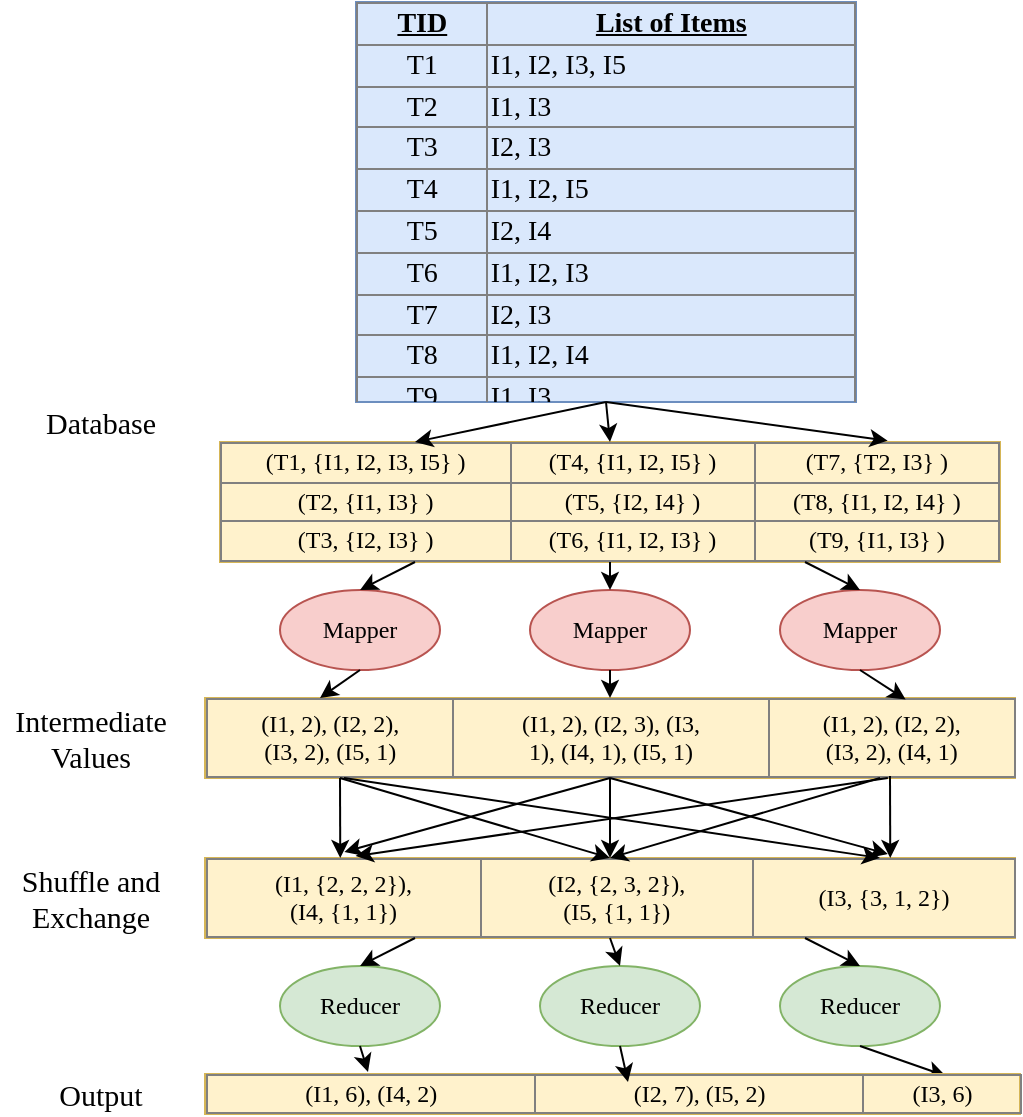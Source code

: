 <mxfile version="12.7.2" type="github">
  <diagram id="nwp3jRwFi9comezT7zNn" name="Page-1">
    <mxGraphModel dx="946" dy="625" grid="1" gridSize="10" guides="1" tooltips="1" connect="1" arrows="1" fold="1" page="1" pageScale="1" pageWidth="826" pageHeight="1169" math="0" shadow="0">
      <root>
        <mxCell id="0" />
        <mxCell id="1" parent="0" />
        <mxCell id="7hI3ZHlDznkyMSOQ73gp-8" value="&lt;table border=&quot;1&quot; width=&quot;100%&quot; style=&quot;width: 100% ; height: 100% ; border-collapse: collapse&quot;&gt;&lt;tbody style=&quot;font-size: 14px&quot;&gt;&lt;tr&gt;&lt;td align=&quot;center&quot;&gt;&lt;b&gt;&lt;u&gt;&lt;font face=&quot;Times New Roman&quot;&gt;TID&lt;/font&gt;&lt;/u&gt;&lt;/b&gt;&lt;/td&gt;&lt;td style=&quot;text-align: center&quot;&gt;&lt;b&gt;&lt;u&gt;&lt;font face=&quot;Times New Roman&quot;&gt;List of Items&lt;/font&gt;&lt;/u&gt;&lt;/b&gt;&lt;/td&gt;&lt;/tr&gt;&lt;tr&gt;&lt;td align=&quot;center&quot;&gt;&lt;font face=&quot;Times New Roman&quot;&gt;T1&lt;/font&gt;&lt;/td&gt;&lt;td&gt;&lt;font face=&quot;Times New Roman&quot;&gt;I1, I2, I3, I5&lt;/font&gt;&lt;/td&gt;&lt;/tr&gt;&lt;tr&gt;&lt;td align=&quot;center&quot;&gt;&lt;font face=&quot;Times New Roman&quot;&gt;T2&lt;/font&gt;&lt;/td&gt;&lt;td&gt;&lt;font face=&quot;Times New Roman&quot;&gt;I1, I3&lt;/font&gt;&lt;/td&gt;&lt;/tr&gt;&lt;tr&gt;&lt;td style=&quot;text-align: center&quot;&gt;&lt;font face=&quot;Times New Roman&quot;&gt;T3&lt;/font&gt;&lt;/td&gt;&lt;td&gt;&lt;font face=&quot;Times New Roman&quot;&gt;I2, I3&lt;/font&gt;&lt;/td&gt;&lt;/tr&gt;&lt;tr&gt;&lt;td style=&quot;text-align: center&quot;&gt;&lt;font face=&quot;Times New Roman&quot;&gt;T4&lt;/font&gt;&lt;/td&gt;&lt;td&gt;&lt;font face=&quot;Times New Roman&quot;&gt;I1, I2, I5&lt;/font&gt;&lt;/td&gt;&lt;/tr&gt;&lt;tr&gt;&lt;td style=&quot;text-align: center&quot;&gt;&lt;font face=&quot;Times New Roman&quot;&gt;T5&lt;/font&gt;&lt;/td&gt;&lt;td&gt;&lt;font face=&quot;Times New Roman&quot;&gt;I2, I4&lt;/font&gt;&lt;/td&gt;&lt;/tr&gt;&lt;tr&gt;&lt;td style=&quot;text-align: center&quot;&gt;&lt;font face=&quot;Times New Roman&quot;&gt;T6&lt;/font&gt;&lt;/td&gt;&lt;td&gt;&lt;font face=&quot;Times New Roman&quot;&gt;I1, I2, I3&lt;/font&gt;&lt;/td&gt;&lt;/tr&gt;&lt;tr&gt;&lt;td style=&quot;text-align: center&quot;&gt;&lt;font face=&quot;Times New Roman&quot;&gt;T7&lt;/font&gt;&lt;/td&gt;&lt;td&gt;&lt;font face=&quot;Times New Roman&quot;&gt;I2, I3&lt;/font&gt;&lt;/td&gt;&lt;/tr&gt;&lt;tr&gt;&lt;td style=&quot;text-align: center&quot;&gt;&lt;font face=&quot;Times New Roman&quot;&gt;T8&lt;/font&gt;&lt;/td&gt;&lt;td&gt;&lt;font face=&quot;Times New Roman&quot;&gt;I1, I2, I4&lt;/font&gt;&lt;/td&gt;&lt;/tr&gt;&lt;tr&gt;&lt;td style=&quot;text-align: center&quot;&gt;&lt;font face=&quot;Times New Roman&quot;&gt;T9&lt;/font&gt;&lt;/td&gt;&lt;td&gt;&lt;font face=&quot;Times New Roman&quot;&gt;I1, I3&lt;/font&gt;&lt;/td&gt;&lt;/tr&gt;&lt;/tbody&gt;&lt;/table&gt;" style="text;html=1;strokeColor=#6c8ebf;fillColor=#dae8fc;overflow=fill;rounded=0;shadow=0;align=left;" vertex="1" parent="1">
          <mxGeometry x="288" y="90" width="250" height="200" as="geometry" />
        </mxCell>
        <mxCell id="7hI3ZHlDznkyMSOQ73gp-9" value="&lt;table border=&quot;1&quot; width=&quot;100%&quot; style=&quot;width: 100% ; height: 100% ; border-collapse: collapse&quot;&gt;&lt;tbody&gt;&lt;tr&gt;&lt;td align=&quot;center&quot;&gt;(T1, {I1, I2, I3, I5} )&lt;/td&gt;&lt;td align=&quot;center&quot;&gt;(T4, {I1, I2, I5} )&lt;/td&gt;&lt;td align=&quot;center&quot;&gt;(T7, {T2, I3} )&lt;/td&gt;&lt;/tr&gt;&lt;tr&gt;&lt;td align=&quot;center&quot;&gt;(T2, {I1, I3} )&lt;/td&gt;&lt;td align=&quot;center&quot;&gt;(T5, {I2, I4} )&lt;/td&gt;&lt;td align=&quot;center&quot;&gt;(T8, {I1, I2, I4} )&lt;/td&gt;&lt;/tr&gt;&lt;tr&gt;&lt;td align=&quot;center&quot;&gt;(T3, {I2, I3} )&lt;/td&gt;&lt;td align=&quot;center&quot;&gt;(T6, {I1, I2, I3} )&lt;/td&gt;&lt;td align=&quot;center&quot;&gt;(T9, {I1, I3} )&lt;/td&gt;&lt;/tr&gt;&lt;/tbody&gt;&lt;/table&gt;" style="text;html=1;strokeColor=#d6b656;fillColor=#fff2cc;overflow=fill;rounded=0;shadow=0;align=left;fontFamily=Times New Roman;" vertex="1" parent="1">
          <mxGeometry x="220" y="310" width="390" height="60" as="geometry" />
        </mxCell>
        <mxCell id="7hI3ZHlDznkyMSOQ73gp-10" value="" style="endArrow=classic;html=1;exitX=0.5;exitY=1;exitDx=0;exitDy=0;entryX=0.25;entryY=0;entryDx=0;entryDy=0;" edge="1" parent="1" source="7hI3ZHlDznkyMSOQ73gp-8" target="7hI3ZHlDznkyMSOQ73gp-9">
          <mxGeometry width="50" height="50" relative="1" as="geometry">
            <mxPoint x="390" y="390" as="sourcePoint" />
            <mxPoint x="350" y="450" as="targetPoint" />
          </mxGeometry>
        </mxCell>
        <mxCell id="7hI3ZHlDznkyMSOQ73gp-11" value="" style="endArrow=classic;html=1;exitX=0.5;exitY=1;exitDx=0;exitDy=0;entryX=0.5;entryY=0;entryDx=0;entryDy=0;" edge="1" parent="1" source="7hI3ZHlDznkyMSOQ73gp-8" target="7hI3ZHlDznkyMSOQ73gp-9">
          <mxGeometry width="50" height="50" relative="1" as="geometry">
            <mxPoint x="390" y="390" as="sourcePoint" />
            <mxPoint x="440" y="340" as="targetPoint" />
          </mxGeometry>
        </mxCell>
        <mxCell id="7hI3ZHlDznkyMSOQ73gp-12" value="" style="endArrow=classic;html=1;exitX=0.5;exitY=1;exitDx=0;exitDy=0;entryX=0.856;entryY=-0.011;entryDx=0;entryDy=0;entryPerimeter=0;" edge="1" parent="1" source="7hI3ZHlDznkyMSOQ73gp-8" target="7hI3ZHlDznkyMSOQ73gp-9">
          <mxGeometry width="50" height="50" relative="1" as="geometry">
            <mxPoint x="390" y="390" as="sourcePoint" />
            <mxPoint x="440" y="340" as="targetPoint" />
          </mxGeometry>
        </mxCell>
        <mxCell id="7hI3ZHlDznkyMSOQ73gp-13" value="Mapper" style="ellipse;whiteSpace=wrap;html=1;rounded=0;shadow=0;strokeColor=#b85450;align=center;fontFamily=Times New Roman;fillColor=#f8cecc;" vertex="1" parent="1">
          <mxGeometry x="250" y="384" width="80" height="40" as="geometry" />
        </mxCell>
        <mxCell id="7hI3ZHlDznkyMSOQ73gp-14" value="Mapper" style="ellipse;whiteSpace=wrap;html=1;rounded=0;shadow=0;strokeColor=#b85450;align=center;fontFamily=Times New Roman;fillColor=#f8cecc;" vertex="1" parent="1">
          <mxGeometry x="375" y="384" width="80" height="40" as="geometry" />
        </mxCell>
        <mxCell id="7hI3ZHlDznkyMSOQ73gp-15" value="Mapper" style="ellipse;whiteSpace=wrap;html=1;rounded=0;shadow=0;strokeColor=#b85450;align=center;fontFamily=Times New Roman;fillColor=#f8cecc;" vertex="1" parent="1">
          <mxGeometry x="500" y="384" width="80" height="40" as="geometry" />
        </mxCell>
        <mxCell id="7hI3ZHlDznkyMSOQ73gp-16" value="" style="endArrow=classic;html=1;exitX=0.25;exitY=1;exitDx=0;exitDy=0;entryX=0.5;entryY=0;entryDx=0;entryDy=0;" edge="1" parent="1" source="7hI3ZHlDznkyMSOQ73gp-9" target="7hI3ZHlDznkyMSOQ73gp-13">
          <mxGeometry width="50" height="50" relative="1" as="geometry">
            <mxPoint x="390" y="390" as="sourcePoint" />
            <mxPoint x="440" y="340" as="targetPoint" />
          </mxGeometry>
        </mxCell>
        <mxCell id="7hI3ZHlDznkyMSOQ73gp-17" value="" style="endArrow=classic;html=1;exitX=0.5;exitY=1;exitDx=0;exitDy=0;entryX=0.5;entryY=0;entryDx=0;entryDy=0;" edge="1" parent="1" source="7hI3ZHlDznkyMSOQ73gp-9" target="7hI3ZHlDznkyMSOQ73gp-14">
          <mxGeometry width="50" height="50" relative="1" as="geometry">
            <mxPoint x="390" y="390" as="sourcePoint" />
            <mxPoint x="440" y="340" as="targetPoint" />
          </mxGeometry>
        </mxCell>
        <mxCell id="7hI3ZHlDznkyMSOQ73gp-18" value="" style="endArrow=classic;html=1;entryX=0.5;entryY=0;entryDx=0;entryDy=0;exitX=0.75;exitY=1;exitDx=0;exitDy=0;" edge="1" parent="1" source="7hI3ZHlDznkyMSOQ73gp-9" target="7hI3ZHlDznkyMSOQ73gp-15">
          <mxGeometry width="50" height="50" relative="1" as="geometry">
            <mxPoint x="390" y="390" as="sourcePoint" />
            <mxPoint x="440" y="340" as="targetPoint" />
          </mxGeometry>
        </mxCell>
        <mxCell id="7hI3ZHlDznkyMSOQ73gp-19" value="&lt;table border=&quot;1&quot; width=&quot;100%&quot; style=&quot;width: 100% ; height: 100% ; border-collapse: collapse&quot;&gt;&lt;tbody&gt;&lt;tr&gt;&lt;td align=&quot;center&quot;&gt;(I1, 2), (I2, 2), &lt;br&gt;(I3, 2), (I5, 1)&lt;/td&gt;&lt;td align=&quot;center&quot;&gt;(I1, 2), (I2, 3), (I3, &lt;br&gt;1), (I4, 1), (I5, 1)&lt;/td&gt;&lt;td align=&quot;center&quot;&gt;(I1, 2), (I2, 2), &lt;br&gt;(I3, 2), (I4, 1)&lt;/td&gt;&lt;/tr&gt;&lt;/tbody&gt;&lt;/table&gt;" style="text;html=1;strokeColor=#d6b656;fillColor=#fff2cc;overflow=fill;rounded=0;shadow=0;align=left;fontFamily=Times New Roman;" vertex="1" parent="1">
          <mxGeometry x="212.5" y="438" width="405" height="40" as="geometry" />
        </mxCell>
        <mxCell id="7hI3ZHlDznkyMSOQ73gp-20" value="" style="endArrow=classic;html=1;exitX=0.5;exitY=1;exitDx=0;exitDy=0;entryX=0.142;entryY=0;entryDx=0;entryDy=0;entryPerimeter=0;" edge="1" parent="1" source="7hI3ZHlDznkyMSOQ73gp-13" target="7hI3ZHlDznkyMSOQ73gp-19">
          <mxGeometry width="50" height="50" relative="1" as="geometry">
            <mxPoint x="327.5" y="384" as="sourcePoint" />
            <mxPoint x="290" y="404" as="targetPoint" />
          </mxGeometry>
        </mxCell>
        <mxCell id="7hI3ZHlDznkyMSOQ73gp-21" value="" style="endArrow=classic;html=1;exitX=0.5;exitY=1;exitDx=0;exitDy=0;" edge="1" parent="1" source="7hI3ZHlDznkyMSOQ73gp-14" target="7hI3ZHlDznkyMSOQ73gp-19">
          <mxGeometry width="50" height="50" relative="1" as="geometry">
            <mxPoint x="425" y="384" as="sourcePoint" />
            <mxPoint x="425" y="404" as="targetPoint" />
          </mxGeometry>
        </mxCell>
        <mxCell id="7hI3ZHlDznkyMSOQ73gp-22" value="" style="endArrow=classic;html=1;entryX=0.865;entryY=0.02;entryDx=0;entryDy=0;exitX=0.5;exitY=1;exitDx=0;exitDy=0;entryPerimeter=0;" edge="1" parent="1" source="7hI3ZHlDznkyMSOQ73gp-15" target="7hI3ZHlDznkyMSOQ73gp-19">
          <mxGeometry width="50" height="50" relative="1" as="geometry">
            <mxPoint x="522.5" y="384" as="sourcePoint" />
            <mxPoint x="560" y="404" as="targetPoint" />
          </mxGeometry>
        </mxCell>
        <mxCell id="7hI3ZHlDznkyMSOQ73gp-25" value="&lt;table border=&quot;1&quot; width=&quot;100%&quot; style=&quot;width: 100% ; height: 100% ; border-collapse: collapse&quot;&gt;&lt;tbody&gt;&lt;tr&gt;&lt;td align=&quot;center&quot;&gt;(I1, {2, 2, 2}),&lt;br&gt;(I4, {1, 1})&lt;/td&gt;&lt;td align=&quot;center&quot;&gt;(I2, {2, 3, 2}),&lt;br&gt;(I5, {1, 1})&lt;/td&gt;&lt;td align=&quot;center&quot;&gt;(I3, {3, 1, 2})&lt;/td&gt;&lt;/tr&gt;&lt;/tbody&gt;&lt;/table&gt;" style="text;html=1;strokeColor=#d6b656;fillColor=#fff2cc;overflow=fill;rounded=0;shadow=0;align=left;fontFamily=Times New Roman;" vertex="1" parent="1">
          <mxGeometry x="212.5" y="518" width="405" height="40" as="geometry" />
        </mxCell>
        <mxCell id="7hI3ZHlDznkyMSOQ73gp-26" value="" style="endArrow=classic;html=1;fontFamily=Times New Roman;entryX=0.167;entryY=0;entryDx=0;entryDy=0;entryPerimeter=0;" edge="1" parent="1" target="7hI3ZHlDznkyMSOQ73gp-25">
          <mxGeometry width="50" height="50" relative="1" as="geometry">
            <mxPoint x="280" y="478" as="sourcePoint" />
            <mxPoint x="440" y="438" as="targetPoint" />
          </mxGeometry>
        </mxCell>
        <mxCell id="7hI3ZHlDznkyMSOQ73gp-27" value="" style="endArrow=classic;html=1;fontFamily=Times New Roman;exitX=0.5;exitY=1;exitDx=0;exitDy=0;" edge="1" parent="1" source="7hI3ZHlDznkyMSOQ73gp-19" target="7hI3ZHlDznkyMSOQ73gp-25">
          <mxGeometry width="50" height="50" relative="1" as="geometry">
            <mxPoint x="290" y="488" as="sourcePoint" />
            <mxPoint x="290.135" y="528" as="targetPoint" />
          </mxGeometry>
        </mxCell>
        <mxCell id="7hI3ZHlDznkyMSOQ73gp-28" value="" style="endArrow=classic;html=1;fontFamily=Times New Roman;entryX=0.846;entryY=0;entryDx=0;entryDy=0;entryPerimeter=0;" edge="1" parent="1" target="7hI3ZHlDznkyMSOQ73gp-25">
          <mxGeometry width="50" height="50" relative="1" as="geometry">
            <mxPoint x="555" y="477" as="sourcePoint" />
            <mxPoint x="425" y="528" as="targetPoint" />
          </mxGeometry>
        </mxCell>
        <mxCell id="7hI3ZHlDznkyMSOQ73gp-29" value="" style="endArrow=classic;html=1;exitX=0.5;exitY=1;exitDx=0;exitDy=0;entryX=0.172;entryY=-0.075;entryDx=0;entryDy=0;entryPerimeter=0;" edge="1" parent="1" source="7hI3ZHlDznkyMSOQ73gp-19" target="7hI3ZHlDznkyMSOQ73gp-25">
          <mxGeometry width="50" height="50" relative="1" as="geometry">
            <mxPoint x="327.5" y="368" as="sourcePoint" />
            <mxPoint x="300" y="388" as="targetPoint" />
          </mxGeometry>
        </mxCell>
        <mxCell id="7hI3ZHlDznkyMSOQ73gp-30" value="" style="endArrow=classic;html=1;exitX=0.843;exitY=1;exitDx=0;exitDy=0;entryX=0.186;entryY=-0.025;entryDx=0;entryDy=0;exitPerimeter=0;entryPerimeter=0;" edge="1" parent="1" source="7hI3ZHlDznkyMSOQ73gp-19" target="7hI3ZHlDznkyMSOQ73gp-25">
          <mxGeometry width="50" height="50" relative="1" as="geometry">
            <mxPoint x="327.5" y="368" as="sourcePoint" />
            <mxPoint x="300" y="388" as="targetPoint" />
          </mxGeometry>
        </mxCell>
        <mxCell id="7hI3ZHlDznkyMSOQ73gp-31" value="" style="endArrow=classic;html=1;exitX=0.5;exitY=1;exitDx=0;exitDy=0;entryX=0.843;entryY=-0.05;entryDx=0;entryDy=0;entryPerimeter=0;" edge="1" parent="1" source="7hI3ZHlDznkyMSOQ73gp-19" target="7hI3ZHlDznkyMSOQ73gp-25">
          <mxGeometry width="50" height="50" relative="1" as="geometry">
            <mxPoint x="425" y="488" as="sourcePoint" />
            <mxPoint x="292.16" y="525" as="targetPoint" />
          </mxGeometry>
        </mxCell>
        <mxCell id="7hI3ZHlDznkyMSOQ73gp-32" value="" style="endArrow=classic;html=1;" edge="1" parent="1">
          <mxGeometry width="50" height="50" relative="1" as="geometry">
            <mxPoint x="282" y="478" as="sourcePoint" />
            <mxPoint x="550" y="518" as="targetPoint" />
          </mxGeometry>
        </mxCell>
        <mxCell id="7hI3ZHlDznkyMSOQ73gp-33" value="" style="endArrow=classic;html=1;entryX=0.5;entryY=0;entryDx=0;entryDy=0;" edge="1" parent="1" target="7hI3ZHlDznkyMSOQ73gp-25">
          <mxGeometry width="50" height="50" relative="1" as="geometry">
            <mxPoint x="280" y="478" as="sourcePoint" />
            <mxPoint x="560" y="528" as="targetPoint" />
          </mxGeometry>
        </mxCell>
        <mxCell id="7hI3ZHlDznkyMSOQ73gp-34" value="" style="endArrow=classic;html=1;entryX=0.5;entryY=0;entryDx=0;entryDy=0;" edge="1" parent="1" target="7hI3ZHlDznkyMSOQ73gp-25">
          <mxGeometry width="50" height="50" relative="1" as="geometry">
            <mxPoint x="550" y="478" as="sourcePoint" />
            <mxPoint x="425" y="528" as="targetPoint" />
          </mxGeometry>
        </mxCell>
        <mxCell id="7hI3ZHlDznkyMSOQ73gp-35" value="Reducer" style="ellipse;whiteSpace=wrap;html=1;rounded=0;shadow=0;strokeColor=#82b366;align=center;fontFamily=Times New Roman;fillColor=#d5e8d4;" vertex="1" parent="1">
          <mxGeometry x="250" y="572" width="80" height="40" as="geometry" />
        </mxCell>
        <mxCell id="7hI3ZHlDznkyMSOQ73gp-36" value="Reducer" style="ellipse;whiteSpace=wrap;html=1;rounded=0;shadow=0;strokeColor=#82b366;align=center;fontFamily=Times New Roman;fillColor=#d5e8d4;" vertex="1" parent="1">
          <mxGeometry x="380" y="572" width="80" height="40" as="geometry" />
        </mxCell>
        <mxCell id="7hI3ZHlDznkyMSOQ73gp-37" value="Reducer" style="ellipse;whiteSpace=wrap;html=1;rounded=0;shadow=0;strokeColor=#82b366;align=center;fontFamily=Times New Roman;fillColor=#d5e8d4;" vertex="1" parent="1">
          <mxGeometry x="500" y="572" width="80" height="40" as="geometry" />
        </mxCell>
        <mxCell id="7hI3ZHlDznkyMSOQ73gp-38" value="" style="endArrow=classic;html=1;exitX=0.25;exitY=1;exitDx=0;exitDy=0;entryX=0.5;entryY=0;entryDx=0;entryDy=0;" edge="1" parent="1" target="7hI3ZHlDznkyMSOQ73gp-35">
          <mxGeometry width="50" height="50" relative="1" as="geometry">
            <mxPoint x="317.5" y="558" as="sourcePoint" />
            <mxPoint x="440" y="528" as="targetPoint" />
          </mxGeometry>
        </mxCell>
        <mxCell id="7hI3ZHlDznkyMSOQ73gp-39" value="" style="endArrow=classic;html=1;exitX=0.5;exitY=1;exitDx=0;exitDy=0;entryX=0.5;entryY=0;entryDx=0;entryDy=0;" edge="1" parent="1" target="7hI3ZHlDznkyMSOQ73gp-36">
          <mxGeometry width="50" height="50" relative="1" as="geometry">
            <mxPoint x="415" y="558" as="sourcePoint" />
            <mxPoint x="440" y="528" as="targetPoint" />
          </mxGeometry>
        </mxCell>
        <mxCell id="7hI3ZHlDznkyMSOQ73gp-40" value="" style="endArrow=classic;html=1;entryX=0.5;entryY=0;entryDx=0;entryDy=0;exitX=0.75;exitY=1;exitDx=0;exitDy=0;" edge="1" parent="1" target="7hI3ZHlDznkyMSOQ73gp-37">
          <mxGeometry width="50" height="50" relative="1" as="geometry">
            <mxPoint x="512.5" y="558" as="sourcePoint" />
            <mxPoint x="440" y="528" as="targetPoint" />
          </mxGeometry>
        </mxCell>
        <mxCell id="7hI3ZHlDznkyMSOQ73gp-41" value="" style="endArrow=classic;html=1;exitX=0.5;exitY=1;exitDx=0;exitDy=0;entryX=0.2;entryY=-0.05;entryDx=0;entryDy=0;entryPerimeter=0;" edge="1" parent="1" source="7hI3ZHlDznkyMSOQ73gp-35" target="7hI3ZHlDznkyMSOQ73gp-44">
          <mxGeometry width="50" height="50" relative="1" as="geometry">
            <mxPoint x="327.5" y="572" as="sourcePoint" />
            <mxPoint x="270.01" y="632" as="targetPoint" />
          </mxGeometry>
        </mxCell>
        <mxCell id="7hI3ZHlDznkyMSOQ73gp-43" value="" style="endArrow=classic;html=1;entryX=0.909;entryY=0.05;entryDx=0;entryDy=0;exitX=0.5;exitY=1;exitDx=0;exitDy=0;entryPerimeter=0;" edge="1" parent="1" source="7hI3ZHlDznkyMSOQ73gp-37" target="7hI3ZHlDznkyMSOQ73gp-44">
          <mxGeometry width="50" height="50" relative="1" as="geometry">
            <mxPoint x="522.5" y="572" as="sourcePoint" />
            <mxPoint x="562.825" y="632.8" as="targetPoint" />
          </mxGeometry>
        </mxCell>
        <mxCell id="7hI3ZHlDznkyMSOQ73gp-44" value="&lt;table border=&quot;1&quot; width=&quot;100%&quot; style=&quot;width: 100% ; height: 100% ; border-collapse: collapse&quot;&gt;&lt;tbody&gt;&lt;tr&gt;&lt;td align=&quot;center&quot;&gt;(I1, 6), (I4, 2)&lt;/td&gt;&lt;td align=&quot;center&quot;&gt;(I2, 7), (I5, 2)&lt;/td&gt;&lt;td align=&quot;center&quot;&gt;(I3, 6)&lt;/td&gt;&lt;/tr&gt;&lt;/tbody&gt;&lt;/table&gt;" style="text;html=1;strokeColor=#d6b656;fillColor=#fff2cc;overflow=fill;rounded=0;shadow=0;align=left;fontFamily=Times New Roman;" vertex="1" parent="1">
          <mxGeometry x="212.5" y="626" width="407.5" height="20" as="geometry" />
        </mxCell>
        <mxCell id="7hI3ZHlDznkyMSOQ73gp-50" value="" style="endArrow=classic;html=1;fontFamily=Times New Roman;exitX=0.5;exitY=1;exitDx=0;exitDy=0;" edge="1" parent="1" source="7hI3ZHlDznkyMSOQ73gp-36">
          <mxGeometry width="50" height="50" relative="1" as="geometry">
            <mxPoint x="390" y="610" as="sourcePoint" />
            <mxPoint x="424" y="630" as="targetPoint" />
          </mxGeometry>
        </mxCell>
        <mxCell id="7hI3ZHlDznkyMSOQ73gp-51" value="Database" style="text;html=1;align=center;verticalAlign=middle;resizable=0;points=[];autosize=1;fontFamily=Times New Roman;fontSize=15;" vertex="1" parent="1">
          <mxGeometry x="125" y="290" width="70" height="20" as="geometry" />
        </mxCell>
        <mxCell id="7hI3ZHlDznkyMSOQ73gp-52" value="Intermediate&lt;br&gt;Values" style="text;html=1;align=center;verticalAlign=middle;resizable=0;points=[];autosize=1;fontSize=15;fontFamily=Times New Roman;" vertex="1" parent="1">
          <mxGeometry x="110" y="438" width="90" height="40" as="geometry" />
        </mxCell>
        <mxCell id="7hI3ZHlDznkyMSOQ73gp-53" value="Shuffle and &lt;br&gt;Exchange" style="text;html=1;align=center;verticalAlign=middle;resizable=0;points=[];autosize=1;fontSize=15;fontFamily=Times New Roman;" vertex="1" parent="1">
          <mxGeometry x="115" y="518" width="80" height="40" as="geometry" />
        </mxCell>
        <mxCell id="7hI3ZHlDznkyMSOQ73gp-54" value="Output" style="text;html=1;align=center;verticalAlign=middle;resizable=0;points=[];autosize=1;fontSize=15;fontFamily=Times New Roman;" vertex="1" parent="1">
          <mxGeometry x="130" y="626" width="60" height="20" as="geometry" />
        </mxCell>
      </root>
    </mxGraphModel>
  </diagram>
</mxfile>
